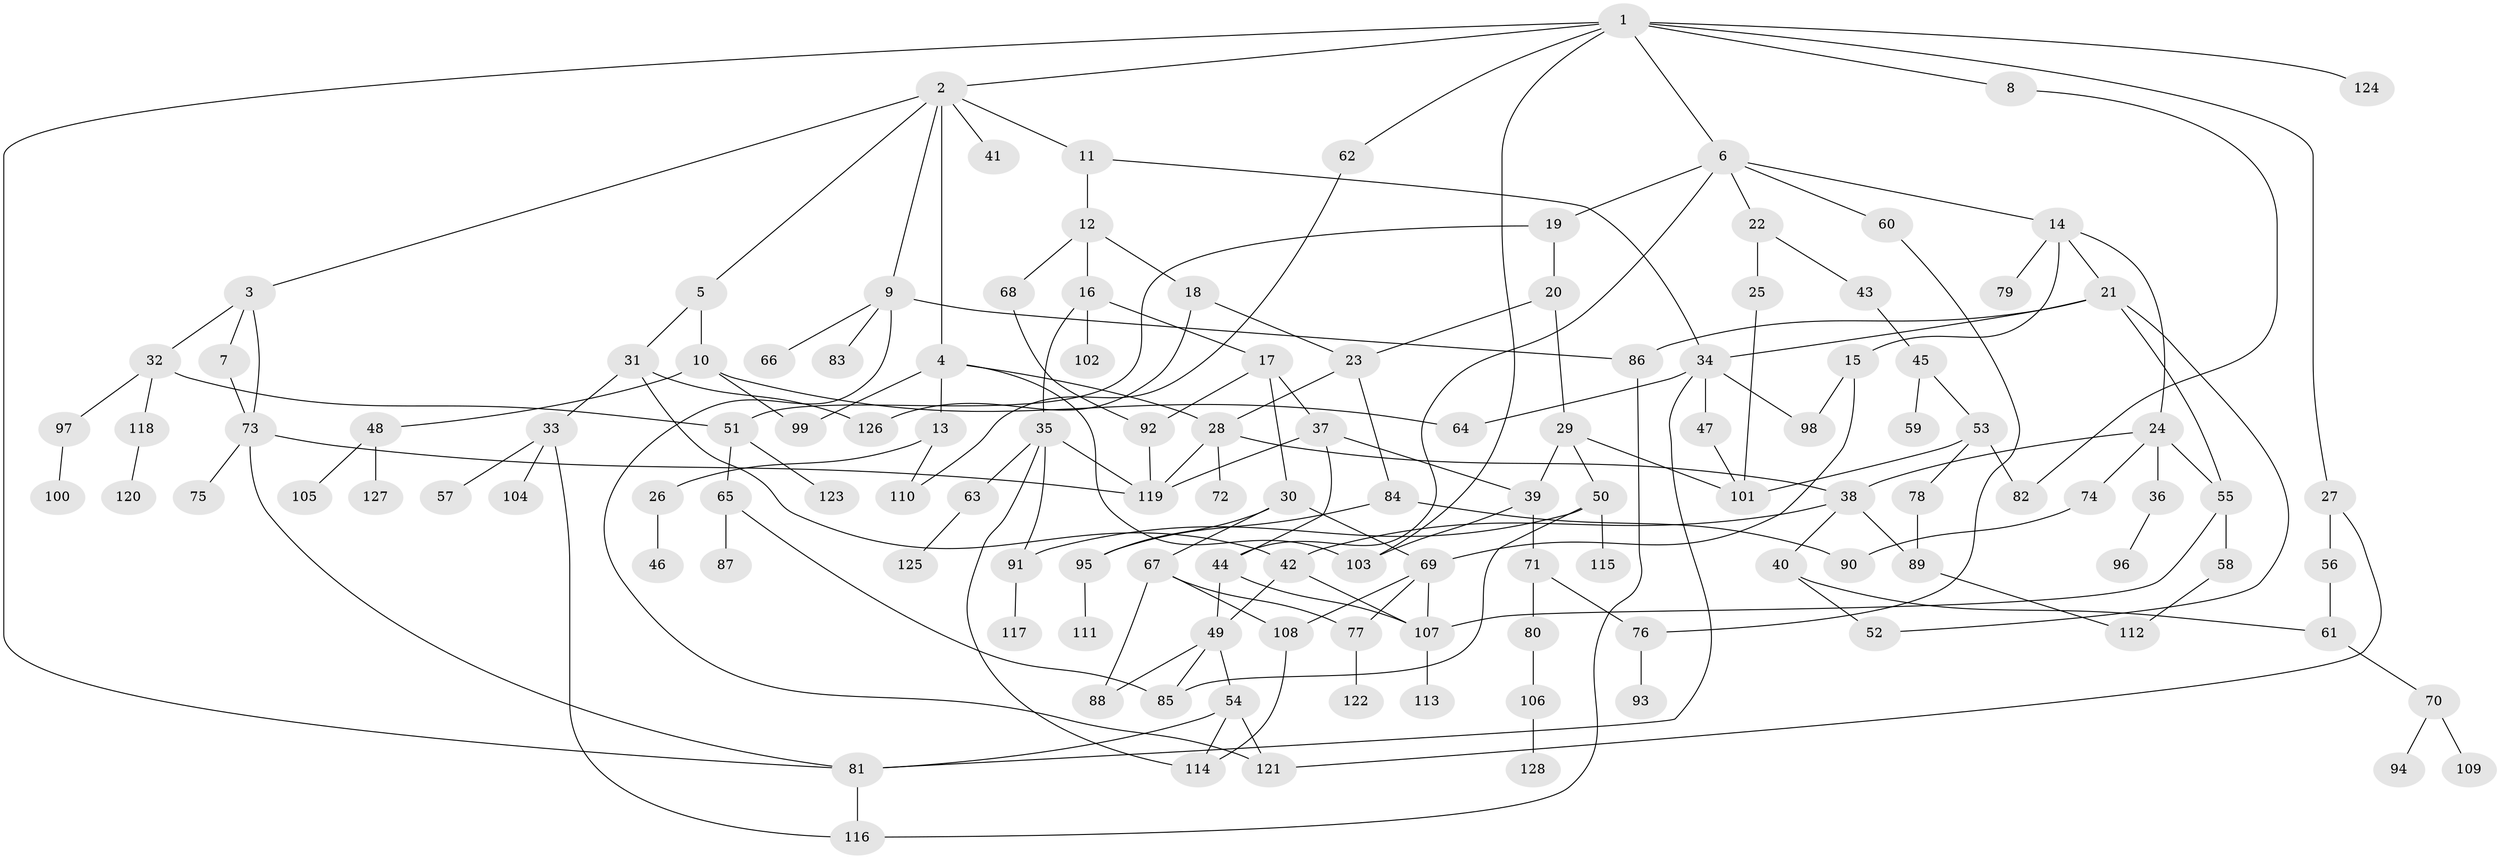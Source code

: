 // coarse degree distribution, {7: 0.03529411764705882, 10: 0.011764705882352941, 6: 0.11764705882352941, 5: 0.10588235294117647, 1: 0.24705882352941178, 2: 0.21176470588235294, 4: 0.08235294117647059, 3: 0.17647058823529413, 8: 0.011764705882352941}
// Generated by graph-tools (version 1.1) at 2025/23/03/03/25 07:23:32]
// undirected, 128 vertices, 181 edges
graph export_dot {
graph [start="1"]
  node [color=gray90,style=filled];
  1;
  2;
  3;
  4;
  5;
  6;
  7;
  8;
  9;
  10;
  11;
  12;
  13;
  14;
  15;
  16;
  17;
  18;
  19;
  20;
  21;
  22;
  23;
  24;
  25;
  26;
  27;
  28;
  29;
  30;
  31;
  32;
  33;
  34;
  35;
  36;
  37;
  38;
  39;
  40;
  41;
  42;
  43;
  44;
  45;
  46;
  47;
  48;
  49;
  50;
  51;
  52;
  53;
  54;
  55;
  56;
  57;
  58;
  59;
  60;
  61;
  62;
  63;
  64;
  65;
  66;
  67;
  68;
  69;
  70;
  71;
  72;
  73;
  74;
  75;
  76;
  77;
  78;
  79;
  80;
  81;
  82;
  83;
  84;
  85;
  86;
  87;
  88;
  89;
  90;
  91;
  92;
  93;
  94;
  95;
  96;
  97;
  98;
  99;
  100;
  101;
  102;
  103;
  104;
  105;
  106;
  107;
  108;
  109;
  110;
  111;
  112;
  113;
  114;
  115;
  116;
  117;
  118;
  119;
  120;
  121;
  122;
  123;
  124;
  125;
  126;
  127;
  128;
  1 -- 2;
  1 -- 6;
  1 -- 8;
  1 -- 27;
  1 -- 62;
  1 -- 81;
  1 -- 124;
  1 -- 103;
  2 -- 3;
  2 -- 4;
  2 -- 5;
  2 -- 9;
  2 -- 11;
  2 -- 41;
  3 -- 7;
  3 -- 32;
  3 -- 73;
  4 -- 13;
  4 -- 28;
  4 -- 99;
  4 -- 103;
  5 -- 10;
  5 -- 31;
  6 -- 14;
  6 -- 19;
  6 -- 22;
  6 -- 44;
  6 -- 60;
  7 -- 73;
  8 -- 82;
  9 -- 66;
  9 -- 83;
  9 -- 86;
  9 -- 121;
  10 -- 48;
  10 -- 99;
  10 -- 64;
  11 -- 12;
  11 -- 34;
  12 -- 16;
  12 -- 18;
  12 -- 68;
  13 -- 26;
  13 -- 110;
  14 -- 15;
  14 -- 21;
  14 -- 24;
  14 -- 79;
  15 -- 69;
  15 -- 98;
  16 -- 17;
  16 -- 35;
  16 -- 102;
  17 -- 30;
  17 -- 37;
  17 -- 92;
  18 -- 23;
  18 -- 126;
  19 -- 20;
  19 -- 51;
  20 -- 29;
  20 -- 23;
  21 -- 34;
  21 -- 55;
  21 -- 52;
  21 -- 86;
  22 -- 25;
  22 -- 43;
  23 -- 84;
  23 -- 28;
  24 -- 36;
  24 -- 38;
  24 -- 55;
  24 -- 74;
  25 -- 101;
  26 -- 46;
  27 -- 56;
  27 -- 121;
  28 -- 72;
  28 -- 119;
  28 -- 38;
  29 -- 39;
  29 -- 50;
  29 -- 101;
  30 -- 67;
  30 -- 69;
  30 -- 95;
  31 -- 33;
  31 -- 42;
  31 -- 126;
  32 -- 97;
  32 -- 118;
  32 -- 51;
  33 -- 57;
  33 -- 104;
  33 -- 116;
  34 -- 47;
  34 -- 64;
  34 -- 98;
  34 -- 81;
  35 -- 63;
  35 -- 91;
  35 -- 119;
  35 -- 114;
  36 -- 96;
  37 -- 119;
  37 -- 44;
  37 -- 39;
  38 -- 40;
  38 -- 89;
  38 -- 42;
  39 -- 71;
  39 -- 103;
  40 -- 52;
  40 -- 61;
  42 -- 107;
  42 -- 49;
  43 -- 45;
  44 -- 49;
  44 -- 107;
  45 -- 53;
  45 -- 59;
  47 -- 101;
  48 -- 105;
  48 -- 127;
  49 -- 54;
  49 -- 85;
  49 -- 88;
  50 -- 85;
  50 -- 115;
  50 -- 91;
  51 -- 65;
  51 -- 123;
  53 -- 78;
  53 -- 82;
  53 -- 101;
  54 -- 114;
  54 -- 81;
  54 -- 121;
  55 -- 58;
  55 -- 107;
  56 -- 61;
  58 -- 112;
  60 -- 76;
  61 -- 70;
  62 -- 110;
  63 -- 125;
  65 -- 87;
  65 -- 85;
  67 -- 77;
  67 -- 88;
  67 -- 108;
  68 -- 92;
  69 -- 107;
  69 -- 108;
  69 -- 77;
  70 -- 94;
  70 -- 109;
  71 -- 80;
  71 -- 76;
  73 -- 75;
  73 -- 119;
  73 -- 81;
  74 -- 90;
  76 -- 93;
  77 -- 122;
  78 -- 89;
  80 -- 106;
  81 -- 116;
  84 -- 90;
  84 -- 95;
  86 -- 116;
  89 -- 112;
  91 -- 117;
  92 -- 119;
  95 -- 111;
  97 -- 100;
  106 -- 128;
  107 -- 113;
  108 -- 114;
  118 -- 120;
}
